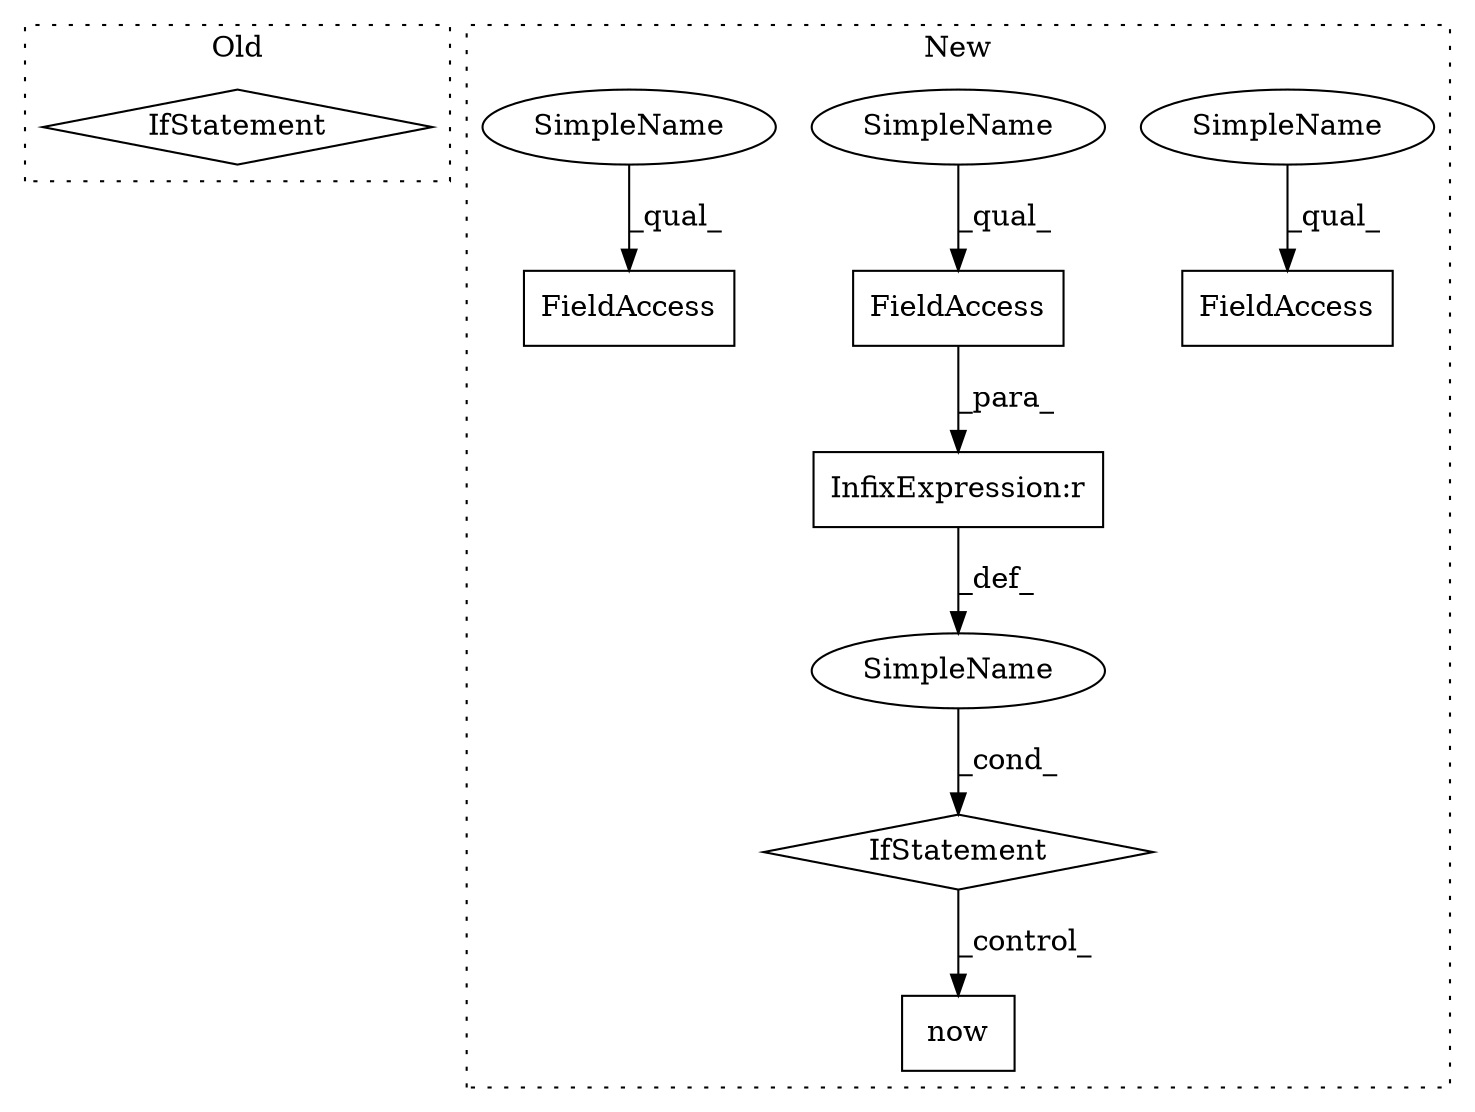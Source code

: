digraph G {
subgraph cluster0 {
1 [label="IfStatement" a="25" s="4162,4182" l="4,2" shape="diamond"];
label = "Old";
style="dotted";
}
subgraph cluster1 {
2 [label="now" a="32" s="5469" l="5" shape="box"];
3 [label="IfStatement" a="25" s="5444" l="3" shape="diamond"];
4 [label="SimpleName" a="42" s="" l="" shape="ellipse"];
5 [label="InfixExpression:r" a="27" s="5434" l="4" shape="box"];
6 [label="FieldAccess" a="22" s="5417" l="17" shape="box"];
7 [label="FieldAccess" a="22" s="5283" l="19" shape="box"];
8 [label="FieldAccess" a="22" s="5379" l="17" shape="box"];
9 [label="SimpleName" a="42" s="5379" l="4" shape="ellipse"];
10 [label="SimpleName" a="42" s="5417" l="4" shape="ellipse"];
11 [label="SimpleName" a="42" s="5283" l="4" shape="ellipse"];
label = "New";
style="dotted";
}
3 -> 2 [label="_control_"];
4 -> 3 [label="_cond_"];
5 -> 4 [label="_def_"];
6 -> 5 [label="_para_"];
9 -> 8 [label="_qual_"];
10 -> 6 [label="_qual_"];
11 -> 7 [label="_qual_"];
}